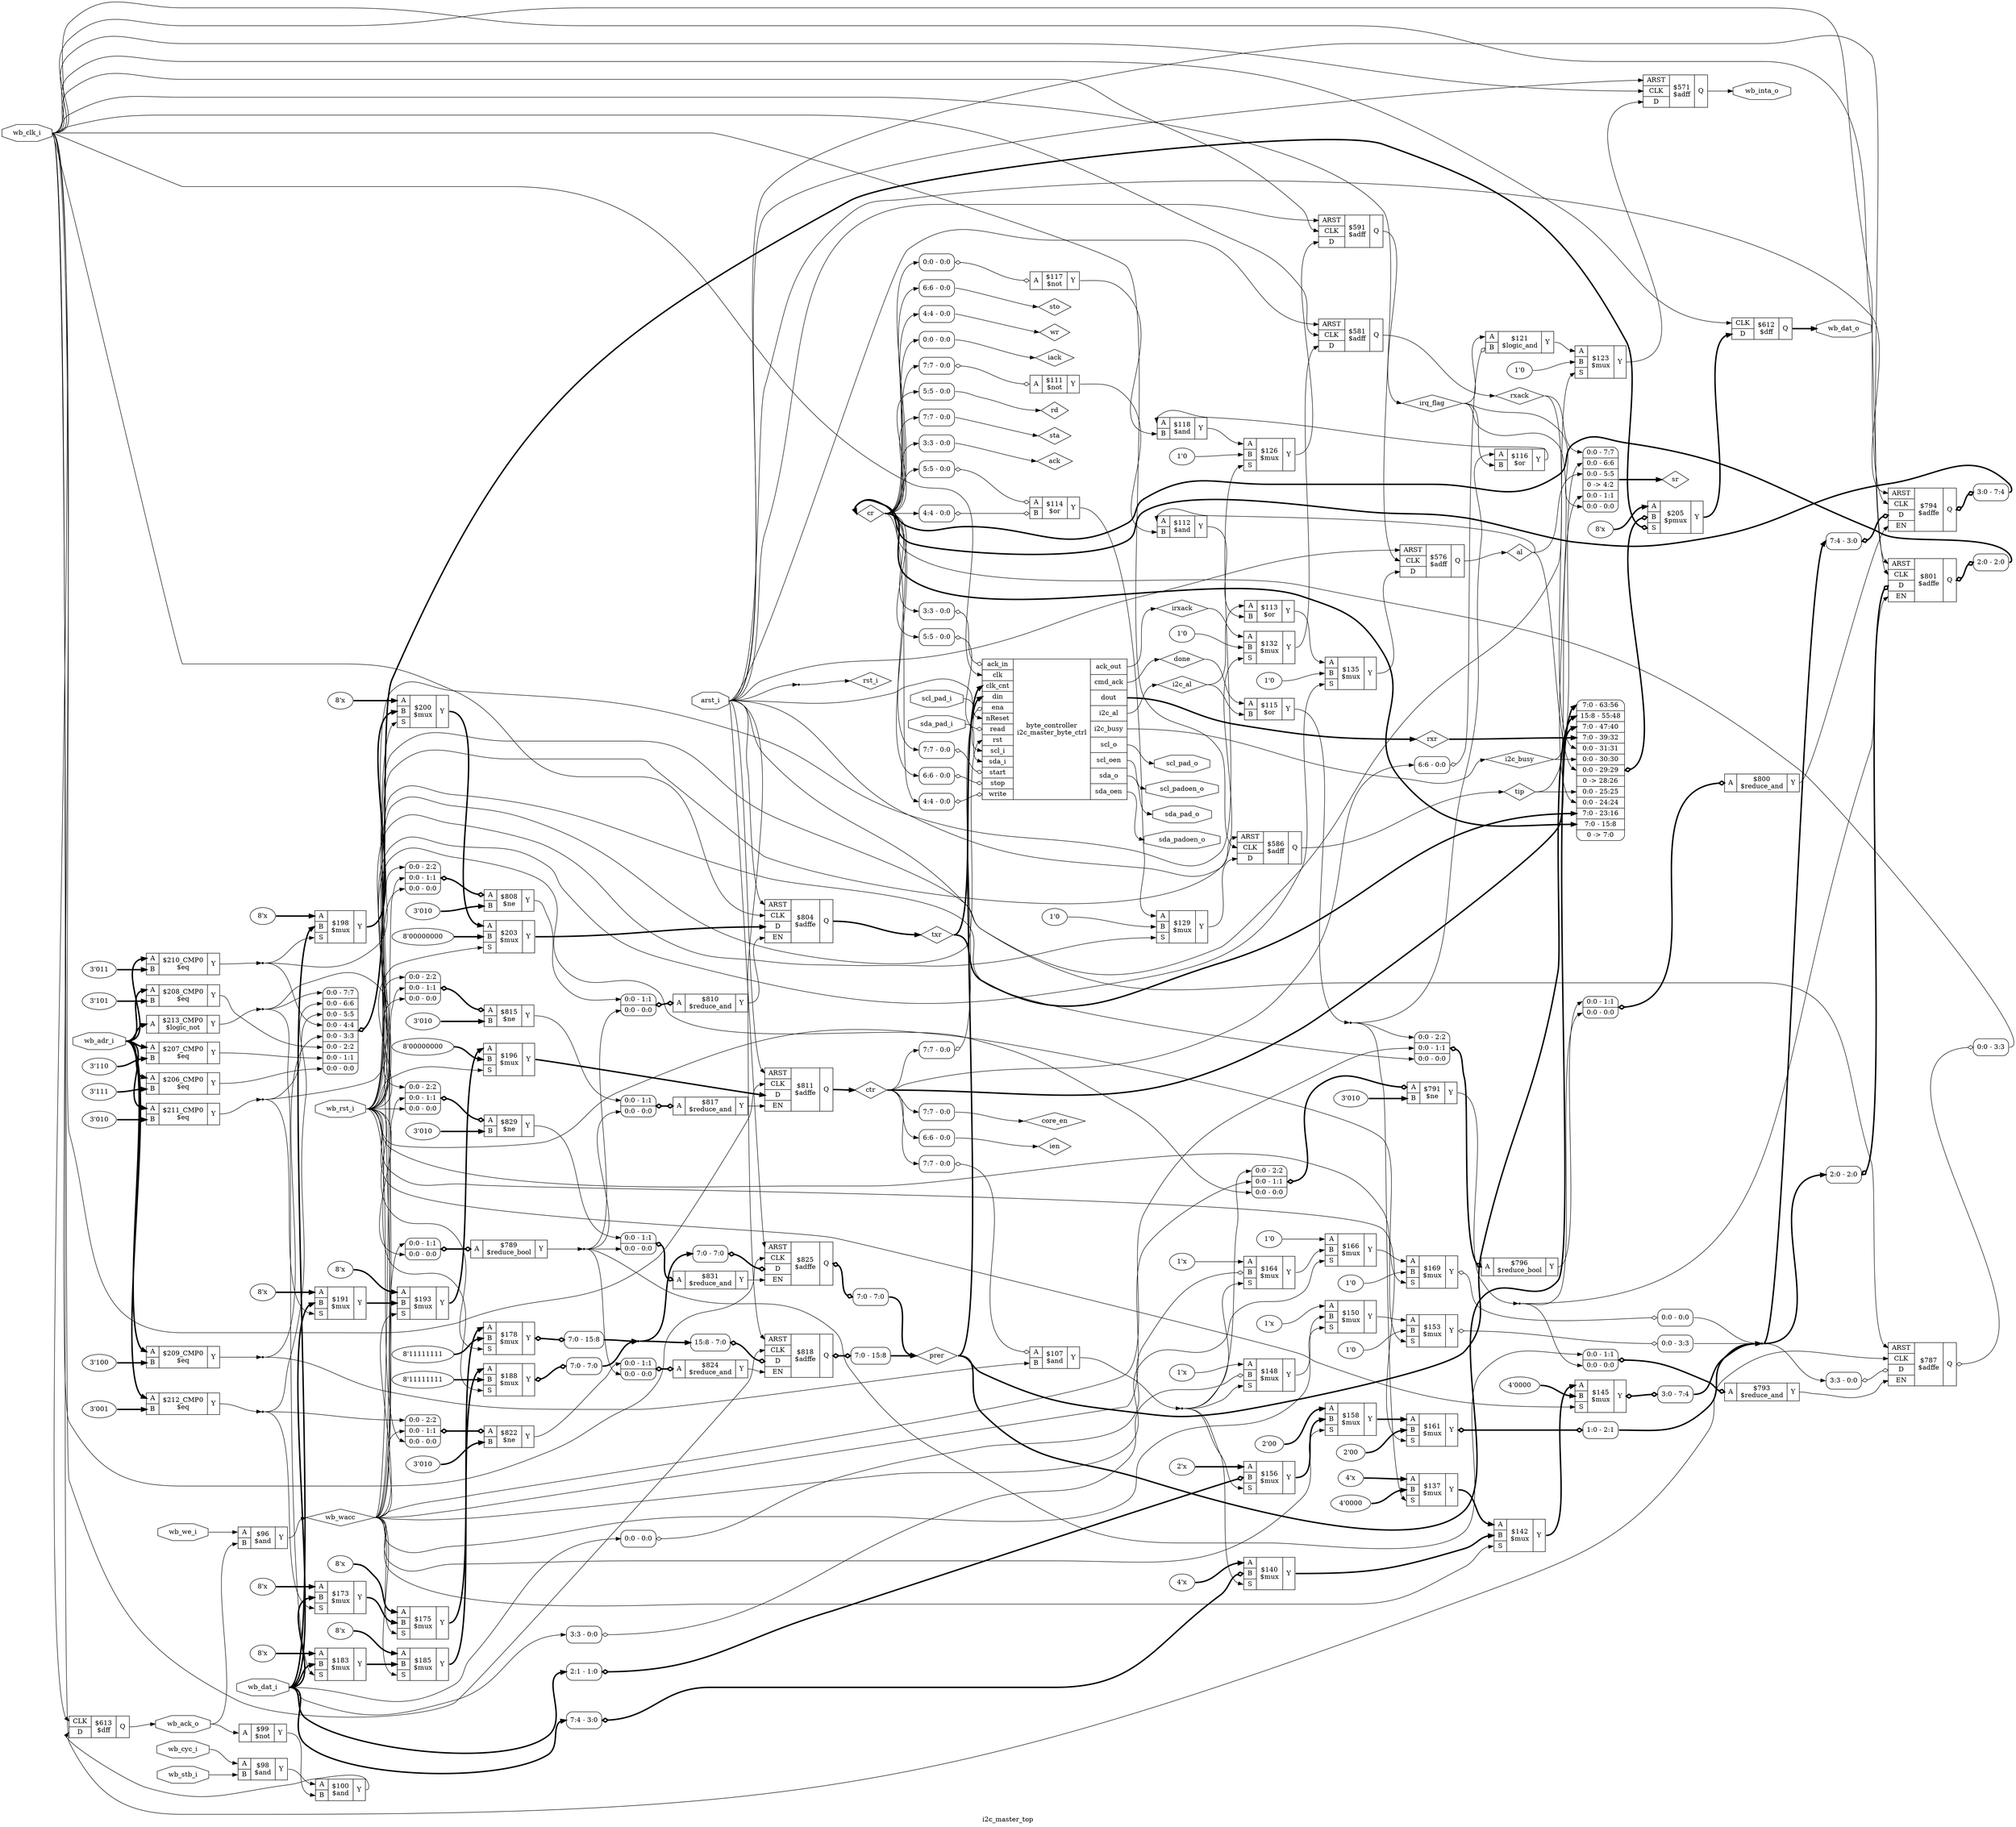 digraph "i2c_master_top" {
label="i2c_master_top";
rankdir="LR";
remincross=true;
n62 [ shape=diamond, label="ack", color="black", fontcolor="black"];
n63 [ shape=diamond, label="al", color="black", fontcolor="black"];
n64 [ shape=octagon, label="arst_i", color="black", fontcolor="black"];
n65 [ shape=diamond, label="core_en", color="black", fontcolor="black"];
n66 [ shape=diamond, label="cr", color="black", fontcolor="black"];
n67 [ shape=diamond, label="ctr", color="black", fontcolor="black"];
n68 [ shape=diamond, label="done", color="black", fontcolor="black"];
n69 [ shape=diamond, label="i2c_al", color="black", fontcolor="black"];
n70 [ shape=diamond, label="i2c_busy", color="black", fontcolor="black"];
n71 [ shape=diamond, label="iack", color="black", fontcolor="black"];
n72 [ shape=diamond, label="ien", color="black", fontcolor="black"];
n73 [ shape=diamond, label="irq_flag", color="black", fontcolor="black"];
n74 [ shape=diamond, label="irxack", color="black", fontcolor="black"];
n75 [ shape=diamond, label="prer", color="black", fontcolor="black"];
n76 [ shape=diamond, label="rd", color="black", fontcolor="black"];
n77 [ shape=diamond, label="rst_i", color="black", fontcolor="black"];
n78 [ shape=diamond, label="rxack", color="black", fontcolor="black"];
n79 [ shape=diamond, label="rxr", color="black", fontcolor="black"];
n80 [ shape=octagon, label="scl_pad_i", color="black", fontcolor="black"];
n81 [ shape=octagon, label="scl_pad_o", color="black", fontcolor="black"];
n82 [ shape=octagon, label="scl_padoen_o", color="black", fontcolor="black"];
n83 [ shape=octagon, label="sda_pad_i", color="black", fontcolor="black"];
n84 [ shape=octagon, label="sda_pad_o", color="black", fontcolor="black"];
n85 [ shape=octagon, label="sda_padoen_o", color="black", fontcolor="black"];
n86 [ shape=diamond, label="sr", color="black", fontcolor="black"];
n87 [ shape=diamond, label="sta", color="black", fontcolor="black"];
n88 [ shape=diamond, label="sto", color="black", fontcolor="black"];
n89 [ shape=diamond, label="tip", color="black", fontcolor="black"];
n90 [ shape=diamond, label="txr", color="black", fontcolor="black"];
n91 [ shape=octagon, label="wb_ack_o", color="black", fontcolor="black"];
n92 [ shape=octagon, label="wb_adr_i", color="black", fontcolor="black"];
n93 [ shape=octagon, label="wb_clk_i", color="black", fontcolor="black"];
n94 [ shape=octagon, label="wb_cyc_i", color="black", fontcolor="black"];
n95 [ shape=octagon, label="wb_dat_i", color="black", fontcolor="black"];
n96 [ shape=octagon, label="wb_dat_o", color="black", fontcolor="black"];
n97 [ shape=octagon, label="wb_inta_o", color="black", fontcolor="black"];
n98 [ shape=octagon, label="wb_rst_i", color="black", fontcolor="black"];
n99 [ shape=octagon, label="wb_stb_i", color="black", fontcolor="black"];
n100 [ shape=diamond, label="wb_wacc", color="black", fontcolor="black"];
n101 [ shape=octagon, label="wb_we_i", color="black", fontcolor="black"];
n102 [ shape=diamond, label="wr", color="black", fontcolor="black"];
c106 [ shape=record, label="{{<p103> A|<p104> B}|$96\n$and|{<p105> Y}}",  ];
c107 [ shape=record, label="{{<p103> A|<p104> B}|$100\n$and|{<p105> Y}}",  ];
c108 [ shape=record, label="{{<p103> A|<p104> B}|$98\n$and|{<p105> Y}}",  ];
c109 [ shape=record, label="{{<p103> A|<p104> B}|$107\n$and|{<p105> Y}}",  ];
x0 [ shape=record, style=rounded, label="<s0> 7:7 - 0:0 ", color="black", fontcolor="black" ];
x0:e -> c109:p103:w [arrowhead=odiamond, arrowtail=odiamond, dir=both, color="black", fontcolor="black", label=""];
c110 [ shape=record, label="{{<p103> A|<p104> B}|$112\n$and|{<p105> Y}}",  ];
c111 [ shape=record, label="{{<p103> A|<p104> B}|$118\n$and|{<p105> Y}}",  ];
c117 [ shape=record, label="{{<p112> ARST|<p113> CLK|<p114> D|<p115> EN}|$787\n$adffe|{<p116> Q}}",  ];
x1 [ shape=record, style=rounded, label="<s0> 3:3 - 0:0 ", color="black", fontcolor="black" ];
x1:e -> c117:p114:w [arrowhead=odiamond, arrowtail=odiamond, dir=both, color="black", fontcolor="black", label=""];
x2 [ shape=record, style=rounded, label="<s0> 0:0 - 3:3 ", color="black", fontcolor="black" ];
c117:p116:e -> x2:w [arrowhead=odiamond, arrowtail=odiamond, dir=both, color="black", fontcolor="black", label=""];
c118 [ shape=record, label="{{<p112> ARST|<p113> CLK|<p114> D|<p115> EN}|$794\n$adffe|{<p116> Q}}",  ];
x3 [ shape=record, style=rounded, label="<s0> 7:4 - 3:0 ", color="black", fontcolor="black" ];
x3:e -> c118:p114:w [arrowhead=odiamond, arrowtail=odiamond, dir=both, color="black", fontcolor="black", style="setlinewidth(3)", label=""];
x4 [ shape=record, style=rounded, label="<s0> 3:0 - 7:4 ", color="black", fontcolor="black" ];
c118:p116:e -> x4:w [arrowhead=odiamond, arrowtail=odiamond, dir=both, color="black", fontcolor="black", style="setlinewidth(3)", label=""];
c119 [ shape=record, label="{{<p112> ARST|<p113> CLK|<p114> D|<p115> EN}|$801\n$adffe|{<p116> Q}}",  ];
x5 [ shape=record, style=rounded, label="<s0> 2:0 - 2:0 ", color="black", fontcolor="black" ];
x5:e -> c119:p114:w [arrowhead=odiamond, arrowtail=odiamond, dir=both, color="black", fontcolor="black", style="setlinewidth(3)", label=""];
x6 [ shape=record, style=rounded, label="<s0> 2:0 - 2:0 ", color="black", fontcolor="black" ];
c119:p116:e -> x6:w [arrowhead=odiamond, arrowtail=odiamond, dir=both, color="black", fontcolor="black", style="setlinewidth(3)", label=""];
c120 [ shape=record, label="{{<p112> ARST|<p113> CLK|<p114> D|<p115> EN}|$804\n$adffe|{<p116> Q}}",  ];
c121 [ shape=record, label="{{<p112> ARST|<p113> CLK|<p114> D|<p115> EN}|$811\n$adffe|{<p116> Q}}",  ];
c122 [ shape=record, label="{{<p112> ARST|<p113> CLK|<p114> D|<p115> EN}|$818\n$adffe|{<p116> Q}}",  ];
x7 [ shape=record, style=rounded, label="<s0> 15:8 - 7:0 ", color="black", fontcolor="black" ];
x7:e -> c122:p114:w [arrowhead=odiamond, arrowtail=odiamond, dir=both, color="black", fontcolor="black", style="setlinewidth(3)", label=""];
x8 [ shape=record, style=rounded, label="<s0> 7:0 - 15:8 ", color="black", fontcolor="black" ];
c122:p116:e -> x8:w [arrowhead=odiamond, arrowtail=odiamond, dir=both, color="black", fontcolor="black", style="setlinewidth(3)", label=""];
c123 [ shape=record, label="{{<p112> ARST|<p113> CLK|<p114> D|<p115> EN}|$825\n$adffe|{<p116> Q}}",  ];
x9 [ shape=record, style=rounded, label="<s0> 7:0 - 7:0 ", color="black", fontcolor="black" ];
x9:e -> c123:p114:w [arrowhead=odiamond, arrowtail=odiamond, dir=both, color="black", fontcolor="black", style="setlinewidth(3)", label=""];
x10 [ shape=record, style=rounded, label="<s0> 7:0 - 7:0 ", color="black", fontcolor="black" ];
c123:p116:e -> x10:w [arrowhead=odiamond, arrowtail=odiamond, dir=both, color="black", fontcolor="black", style="setlinewidth(3)", label=""];
c124 [ shape=record, label="{{<p103> A}|$789\n$reduce_bool|{<p105> Y}}",  ];
x11 [ shape=record, style=rounded, label="<s1> 0:0 - 1:1 |<s0> 0:0 - 0:0 ", color="black", fontcolor="black" ];
x11:e -> c124:p103:w [arrowhead=odiamond, arrowtail=odiamond, dir=both, color="black", fontcolor="black", style="setlinewidth(3)", label=""];
v13 [ label="3'010" ];
c125 [ shape=record, label="{{<p103> A|<p104> B}|$791\n$ne|{<p105> Y}}",  ];
x12 [ shape=record, style=rounded, label="<s2> 0:0 - 2:2 |<s1> 0:0 - 1:1 |<s0> 0:0 - 0:0 ", color="black", fontcolor="black" ];
x12:e -> c125:p103:w [arrowhead=odiamond, arrowtail=odiamond, dir=both, color="black", fontcolor="black", style="setlinewidth(3)", label=""];
c126 [ shape=record, label="{{<p103> A}|$796\n$reduce_bool|{<p105> Y}}",  ];
x14 [ shape=record, style=rounded, label="<s2> 0:0 - 2:2 |<s1> 0:0 - 1:1 |<s0> 0:0 - 0:0 ", color="black", fontcolor="black" ];
x14:e -> c126:p103:w [arrowhead=odiamond, arrowtail=odiamond, dir=both, color="black", fontcolor="black", style="setlinewidth(3)", label=""];
v16 [ label="3'010" ];
c127 [ shape=record, label="{{<p103> A|<p104> B}|$808\n$ne|{<p105> Y}}",  ];
x15 [ shape=record, style=rounded, label="<s2> 0:0 - 2:2 |<s1> 0:0 - 1:1 |<s0> 0:0 - 0:0 ", color="black", fontcolor="black" ];
x15:e -> c127:p103:w [arrowhead=odiamond, arrowtail=odiamond, dir=both, color="black", fontcolor="black", style="setlinewidth(3)", label=""];
v18 [ label="3'010" ];
c128 [ shape=record, label="{{<p103> A|<p104> B}|$815\n$ne|{<p105> Y}}",  ];
x17 [ shape=record, style=rounded, label="<s2> 0:0 - 2:2 |<s1> 0:0 - 1:1 |<s0> 0:0 - 0:0 ", color="black", fontcolor="black" ];
x17:e -> c128:p103:w [arrowhead=odiamond, arrowtail=odiamond, dir=both, color="black", fontcolor="black", style="setlinewidth(3)", label=""];
v20 [ label="3'010" ];
c129 [ shape=record, label="{{<p103> A|<p104> B}|$822\n$ne|{<p105> Y}}",  ];
x19 [ shape=record, style=rounded, label="<s2> 0:0 - 2:2 |<s1> 0:0 - 1:1 |<s0> 0:0 - 0:0 ", color="black", fontcolor="black" ];
x19:e -> c129:p103:w [arrowhead=odiamond, arrowtail=odiamond, dir=both, color="black", fontcolor="black", style="setlinewidth(3)", label=""];
v22 [ label="3'010" ];
c130 [ shape=record, label="{{<p103> A|<p104> B}|$829\n$ne|{<p105> Y}}",  ];
x21 [ shape=record, style=rounded, label="<s2> 0:0 - 2:2 |<s1> 0:0 - 1:1 |<s0> 0:0 - 0:0 ", color="black", fontcolor="black" ];
x21:e -> c130:p103:w [arrowhead=odiamond, arrowtail=odiamond, dir=both, color="black", fontcolor="black", style="setlinewidth(3)", label=""];
c131 [ shape=record, label="{{<p103> A}|$793\n$reduce_and|{<p105> Y}}",  ];
x23 [ shape=record, style=rounded, label="<s1> 0:0 - 1:1 |<s0> 0:0 - 0:0 ", color="black", fontcolor="black" ];
x23:e -> c131:p103:w [arrowhead=odiamond, arrowtail=odiamond, dir=both, color="black", fontcolor="black", style="setlinewidth(3)", label=""];
c132 [ shape=record, label="{{<p103> A}|$800\n$reduce_and|{<p105> Y}}",  ];
x24 [ shape=record, style=rounded, label="<s1> 0:0 - 1:1 |<s0> 0:0 - 0:0 ", color="black", fontcolor="black" ];
x24:e -> c132:p103:w [arrowhead=odiamond, arrowtail=odiamond, dir=both, color="black", fontcolor="black", style="setlinewidth(3)", label=""];
c133 [ shape=record, label="{{<p103> A}|$810\n$reduce_and|{<p105> Y}}",  ];
x25 [ shape=record, style=rounded, label="<s1> 0:0 - 1:1 |<s0> 0:0 - 0:0 ", color="black", fontcolor="black" ];
x25:e -> c133:p103:w [arrowhead=odiamond, arrowtail=odiamond, dir=both, color="black", fontcolor="black", style="setlinewidth(3)", label=""];
c134 [ shape=record, label="{{<p103> A}|$817\n$reduce_and|{<p105> Y}}",  ];
x26 [ shape=record, style=rounded, label="<s1> 0:0 - 1:1 |<s0> 0:0 - 0:0 ", color="black", fontcolor="black" ];
x26:e -> c134:p103:w [arrowhead=odiamond, arrowtail=odiamond, dir=both, color="black", fontcolor="black", style="setlinewidth(3)", label=""];
c135 [ shape=record, label="{{<p103> A}|$824\n$reduce_and|{<p105> Y}}",  ];
x27 [ shape=record, style=rounded, label="<s1> 0:0 - 1:1 |<s0> 0:0 - 0:0 ", color="black", fontcolor="black" ];
x27:e -> c135:p103:w [arrowhead=odiamond, arrowtail=odiamond, dir=both, color="black", fontcolor="black", style="setlinewidth(3)", label=""];
c136 [ shape=record, label="{{<p103> A}|$831\n$reduce_and|{<p105> Y}}",  ];
x28 [ shape=record, style=rounded, label="<s1> 0:0 - 1:1 |<s0> 0:0 - 0:0 ", color="black", fontcolor="black" ];
x28:e -> c136:p103:w [arrowhead=odiamond, arrowtail=odiamond, dir=both, color="black", fontcolor="black", style="setlinewidth(3)", label=""];
c137 [ shape=record, label="{{<p103> A|<p104> B}|$121\n$logic_and|{<p105> Y}}",  ];
x29 [ shape=record, style=rounded, label="<s0> 6:6 - 0:0 ", color="black", fontcolor="black" ];
x29:e -> c137:p104:w [arrowhead=odiamond, arrowtail=odiamond, dir=both, color="black", fontcolor="black", label=""];
c138 [ shape=record, label="{{<p103> A}|$99\n$not|{<p105> Y}}",  ];
c139 [ shape=record, label="{{<p103> A}|$111\n$not|{<p105> Y}}",  ];
x30 [ shape=record, style=rounded, label="<s0> 7:7 - 0:0 ", color="black", fontcolor="black" ];
x30:e -> c139:p103:w [arrowhead=odiamond, arrowtail=odiamond, dir=both, color="black", fontcolor="black", label=""];
c140 [ shape=record, label="{{<p103> A}|$117\n$not|{<p105> Y}}",  ];
x31 [ shape=record, style=rounded, label="<s0> 0:0 - 0:0 ", color="black", fontcolor="black" ];
x31:e -> c140:p103:w [arrowhead=odiamond, arrowtail=odiamond, dir=both, color="black", fontcolor="black", label=""];
c141 [ shape=record, label="{{<p103> A|<p104> B}|$113\n$or|{<p105> Y}}",  ];
c142 [ shape=record, label="{{<p103> A|<p104> B}|$114\n$or|{<p105> Y}}",  ];
x32 [ shape=record, style=rounded, label="<s0> 5:5 - 0:0 ", color="black", fontcolor="black" ];
x32:e -> c142:p103:w [arrowhead=odiamond, arrowtail=odiamond, dir=both, color="black", fontcolor="black", label=""];
x33 [ shape=record, style=rounded, label="<s0> 4:4 - 0:0 ", color="black", fontcolor="black" ];
x33:e -> c142:p104:w [arrowhead=odiamond, arrowtail=odiamond, dir=both, color="black", fontcolor="black", label=""];
c143 [ shape=record, label="{{<p103> A|<p104> B}|$115\n$or|{<p105> Y}}",  ];
c144 [ shape=record, label="{{<p103> A|<p104> B}|$116\n$or|{<p105> Y}}",  ];
c145 [ shape=record, label="{{<p112> ARST|<p113> CLK|<p114> D}|$571\n$adff|{<p116> Q}}",  ];
c146 [ shape=record, label="{{<p112> ARST|<p113> CLK|<p114> D}|$576\n$adff|{<p116> Q}}",  ];
c147 [ shape=record, label="{{<p112> ARST|<p113> CLK|<p114> D}|$581\n$adff|{<p116> Q}}",  ];
c148 [ shape=record, label="{{<p112> ARST|<p113> CLK|<p114> D}|$586\n$adff|{<p116> Q}}",  ];
c149 [ shape=record, label="{{<p112> ARST|<p113> CLK|<p114> D}|$591\n$adff|{<p116> Q}}",  ];
c150 [ shape=record, label="{{<p113> CLK|<p114> D}|$612\n$dff|{<p116> Q}}",  ];
c151 [ shape=record, label="{{<p113> CLK|<p114> D}|$613\n$dff|{<p116> Q}}",  ];
v34 [ label="1'0" ];
c153 [ shape=record, label="{{<p103> A|<p104> B|<p152> S}|$123\n$mux|{<p105> Y}}",  ];
v35 [ label="1'0" ];
c154 [ shape=record, label="{{<p103> A|<p104> B|<p152> S}|$126\n$mux|{<p105> Y}}",  ];
v36 [ label="1'0" ];
c155 [ shape=record, label="{{<p103> A|<p104> B|<p152> S}|$129\n$mux|{<p105> Y}}",  ];
v37 [ label="1'0" ];
c156 [ shape=record, label="{{<p103> A|<p104> B|<p152> S}|$132\n$mux|{<p105> Y}}",  ];
v38 [ label="1'0" ];
c157 [ shape=record, label="{{<p103> A|<p104> B|<p152> S}|$135\n$mux|{<p105> Y}}",  ];
v39 [ label="4'x" ];
v40 [ label="4'0000" ];
c158 [ shape=record, label="{{<p103> A|<p104> B|<p152> S}|$137\n$mux|{<p105> Y}}",  ];
v41 [ label="4'x" ];
c159 [ shape=record, label="{{<p103> A|<p104> B|<p152> S}|$140\n$mux|{<p105> Y}}",  ];
x42 [ shape=record, style=rounded, label="<s0> 7:4 - 3:0 ", color="black", fontcolor="black" ];
x42:e -> c159:p104:w [arrowhead=odiamond, arrowtail=odiamond, dir=both, color="black", fontcolor="black", style="setlinewidth(3)", label=""];
c160 [ shape=record, label="{{<p103> A|<p104> B|<p152> S}|$142\n$mux|{<p105> Y}}",  ];
v43 [ label="4'0000" ];
c161 [ shape=record, label="{{<p103> A|<p104> B|<p152> S}|$145\n$mux|{<p105> Y}}",  ];
x44 [ shape=record, style=rounded, label="<s0> 3:0 - 7:4 ", color="black", fontcolor="black" ];
c161:p105:e -> x44:w [arrowhead=odiamond, arrowtail=odiamond, dir=both, color="black", fontcolor="black", style="setlinewidth(3)", label=""];
v45 [ label="1'x" ];
c162 [ shape=record, label="{{<p103> A|<p104> B|<p152> S}|$148\n$mux|{<p105> Y}}",  ];
x46 [ shape=record, style=rounded, label="<s0> 3:3 - 0:0 ", color="black", fontcolor="black" ];
x46:e -> c162:p104:w [arrowhead=odiamond, arrowtail=odiamond, dir=both, color="black", fontcolor="black", label=""];
v47 [ label="1'x" ];
c163 [ shape=record, label="{{<p103> A|<p104> B|<p152> S}|$150\n$mux|{<p105> Y}}",  ];
v48 [ label="1'0" ];
c164 [ shape=record, label="{{<p103> A|<p104> B|<p152> S}|$153\n$mux|{<p105> Y}}",  ];
x49 [ shape=record, style=rounded, label="<s0> 0:0 - 3:3 ", color="black", fontcolor="black" ];
c164:p105:e -> x49:w [arrowhead=odiamond, arrowtail=odiamond, dir=both, color="black", fontcolor="black", label=""];
v50 [ label="2'x" ];
c165 [ shape=record, label="{{<p103> A|<p104> B|<p152> S}|$156\n$mux|{<p105> Y}}",  ];
x51 [ shape=record, style=rounded, label="<s0> 2:1 - 1:0 ", color="black", fontcolor="black" ];
x51:e -> c165:p104:w [arrowhead=odiamond, arrowtail=odiamond, dir=both, color="black", fontcolor="black", style="setlinewidth(3)", label=""];
v52 [ label="2'00" ];
c166 [ shape=record, label="{{<p103> A|<p104> B|<p152> S}|$158\n$mux|{<p105> Y}}",  ];
v53 [ label="2'00" ];
c167 [ shape=record, label="{{<p103> A|<p104> B|<p152> S}|$161\n$mux|{<p105> Y}}",  ];
x54 [ shape=record, style=rounded, label="<s0> 1:0 - 2:1 ", color="black", fontcolor="black" ];
c167:p105:e -> x54:w [arrowhead=odiamond, arrowtail=odiamond, dir=both, color="black", fontcolor="black", style="setlinewidth(3)", label=""];
v55 [ label="1'x" ];
c168 [ shape=record, label="{{<p103> A|<p104> B|<p152> S}|$164\n$mux|{<p105> Y}}",  ];
x56 [ shape=record, style=rounded, label="<s0> 0:0 - 0:0 ", color="black", fontcolor="black" ];
x56:e -> c168:p104:w [arrowhead=odiamond, arrowtail=odiamond, dir=both, color="black", fontcolor="black", label=""];
v57 [ label="1'0" ];
c169 [ shape=record, label="{{<p103> A|<p104> B|<p152> S}|$166\n$mux|{<p105> Y}}",  ];
v58 [ label="1'0" ];
c170 [ shape=record, label="{{<p103> A|<p104> B|<p152> S}|$169\n$mux|{<p105> Y}}",  ];
x59 [ shape=record, style=rounded, label="<s0> 0:0 - 0:0 ", color="black", fontcolor="black" ];
c170:p105:e -> x59:w [arrowhead=odiamond, arrowtail=odiamond, dir=both, color="black", fontcolor="black", label=""];
v60 [ label="8'x" ];
c171 [ shape=record, label="{{<p103> A|<p104> B|<p152> S}|$173\n$mux|{<p105> Y}}",  ];
v61 [ label="8'x" ];
c172 [ shape=record, label="{{<p103> A|<p104> B|<p152> S}|$175\n$mux|{<p105> Y}}",  ];
v62 [ label="8'11111111" ];
c173 [ shape=record, label="{{<p103> A|<p104> B|<p152> S}|$178\n$mux|{<p105> Y}}",  ];
x63 [ shape=record, style=rounded, label="<s0> 7:0 - 15:8 ", color="black", fontcolor="black" ];
c173:p105:e -> x63:w [arrowhead=odiamond, arrowtail=odiamond, dir=both, color="black", fontcolor="black", style="setlinewidth(3)", label=""];
v64 [ label="8'x" ];
c174 [ shape=record, label="{{<p103> A|<p104> B|<p152> S}|$183\n$mux|{<p105> Y}}",  ];
v65 [ label="8'x" ];
c175 [ shape=record, label="{{<p103> A|<p104> B|<p152> S}|$185\n$mux|{<p105> Y}}",  ];
v66 [ label="8'11111111" ];
c176 [ shape=record, label="{{<p103> A|<p104> B|<p152> S}|$188\n$mux|{<p105> Y}}",  ];
x67 [ shape=record, style=rounded, label="<s0> 7:0 - 7:0 ", color="black", fontcolor="black" ];
c176:p105:e -> x67:w [arrowhead=odiamond, arrowtail=odiamond, dir=both, color="black", fontcolor="black", style="setlinewidth(3)", label=""];
v68 [ label="8'x" ];
c177 [ shape=record, label="{{<p103> A|<p104> B|<p152> S}|$191\n$mux|{<p105> Y}}",  ];
v69 [ label="8'x" ];
c178 [ shape=record, label="{{<p103> A|<p104> B|<p152> S}|$193\n$mux|{<p105> Y}}",  ];
v70 [ label="8'00000000" ];
c179 [ shape=record, label="{{<p103> A|<p104> B|<p152> S}|$196\n$mux|{<p105> Y}}",  ];
v71 [ label="8'x" ];
c180 [ shape=record, label="{{<p103> A|<p104> B|<p152> S}|$198\n$mux|{<p105> Y}}",  ];
v72 [ label="8'x" ];
c181 [ shape=record, label="{{<p103> A|<p104> B|<p152> S}|$200\n$mux|{<p105> Y}}",  ];
v73 [ label="8'00000000" ];
c182 [ shape=record, label="{{<p103> A|<p104> B|<p152> S}|$203\n$mux|{<p105> Y}}",  ];
v74 [ label="8'x" ];
c183 [ shape=record, label="{{<p103> A|<p104> B|<p152> S}|$205\n$pmux|{<p105> Y}}",  ];
x75 [ shape=record, style=rounded, label="<s12> 7:0 - 63:56 |<s11> 15:8 - 55:48 |<s10> 7:0 - 47:40 |<s9> 7:0 - 39:32 |<s8> 0:0 - 31:31 |<s7> 0:0 - 30:30 |<s6> 0:0 - 29:29 |0 -&gt; 28:26 |<s4> 0:0 - 25:25 |<s3> 0:0 - 24:24 |<s2> 7:0 - 23:16 |<s1> 7:0 - 15:8 |0 -&gt; 7:0 ", color="black", fontcolor="black" ];
x75:e -> c183:p104:w [arrowhead=odiamond, arrowtail=odiamond, dir=both, color="black", fontcolor="black", style="setlinewidth(3)", label=""];
x76 [ shape=record, style=rounded, label="<s7> 0:0 - 7:7 |<s6> 0:0 - 6:6 |<s5> 0:0 - 5:5 |<s4> 0:0 - 4:4 |<s3> 0:0 - 3:3 |<s2> 0:0 - 2:2 |<s1> 0:0 - 1:1 |<s0> 0:0 - 0:0 ", color="black", fontcolor="black" ];
x76:e -> c183:p152:w [arrowhead=odiamond, arrowtail=odiamond, dir=both, color="black", fontcolor="black", style="setlinewidth(3)", label=""];
v77 [ label="3'111" ];
c184 [ shape=record, label="{{<p103> A|<p104> B}|$206_CMP0\n$eq|{<p105> Y}}",  ];
v78 [ label="3'110" ];
c185 [ shape=record, label="{{<p103> A|<p104> B}|$207_CMP0\n$eq|{<p105> Y}}",  ];
v79 [ label="3'101" ];
c186 [ shape=record, label="{{<p103> A|<p104> B}|$208_CMP0\n$eq|{<p105> Y}}",  ];
v80 [ label="3'100" ];
c187 [ shape=record, label="{{<p103> A|<p104> B}|$209_CMP0\n$eq|{<p105> Y}}",  ];
v81 [ label="3'011" ];
c188 [ shape=record, label="{{<p103> A|<p104> B}|$210_CMP0\n$eq|{<p105> Y}}",  ];
v82 [ label="3'010" ];
c189 [ shape=record, label="{{<p103> A|<p104> B}|$211_CMP0\n$eq|{<p105> Y}}",  ];
v83 [ label="3'001" ];
c190 [ shape=record, label="{{<p103> A|<p104> B}|$212_CMP0\n$eq|{<p105> Y}}",  ];
c191 [ shape=record, label="{{<p103> A}|$213_CMP0\n$logic_not|{<p105> Y}}",  ];
c212 [ shape=record, label="{{<p192> ack_in|<p193> clk|<p194> clk_cnt|<p195> din|<p196> ena|<p197> nReset|<p198> read|<p199> rst|<p200> scl_i|<p201> sda_i|<p202> start|<p203> stop|<p204> write}|byte_controller\ni2c_master_byte_ctrl|{<p205> ack_out|<p206> cmd_ack|<p207> dout|<p69> i2c_al|<p70> i2c_busy|<p208> scl_o|<p209> scl_oen|<p210> sda_o|<p211> sda_oen}}",  ];
x84 [ shape=record, style=rounded, label="<s0> 3:3 - 0:0 ", color="black", fontcolor="black" ];
x84:e -> c212:p192:w [arrowhead=odiamond, arrowtail=odiamond, dir=both, color="black", fontcolor="black", label=""];
x85 [ shape=record, style=rounded, label="<s0> 7:7 - 0:0 ", color="black", fontcolor="black" ];
x85:e -> c212:p196:w [arrowhead=odiamond, arrowtail=odiamond, dir=both, color="black", fontcolor="black", label=""];
x86 [ shape=record, style=rounded, label="<s0> 5:5 - 0:0 ", color="black", fontcolor="black" ];
x86:e -> c212:p198:w [arrowhead=odiamond, arrowtail=odiamond, dir=both, color="black", fontcolor="black", label=""];
x87 [ shape=record, style=rounded, label="<s0> 7:7 - 0:0 ", color="black", fontcolor="black" ];
x87:e -> c212:p202:w [arrowhead=odiamond, arrowtail=odiamond, dir=both, color="black", fontcolor="black", label=""];
x88 [ shape=record, style=rounded, label="<s0> 6:6 - 0:0 ", color="black", fontcolor="black" ];
x88:e -> c212:p203:w [arrowhead=odiamond, arrowtail=odiamond, dir=both, color="black", fontcolor="black", label=""];
x89 [ shape=record, style=rounded, label="<s0> 4:4 - 0:0 ", color="black", fontcolor="black" ];
x89:e -> c212:p204:w [arrowhead=odiamond, arrowtail=odiamond, dir=both, color="black", fontcolor="black", label=""];
x90 [ shape=record, style=rounded, label="<s0> 3:3 - 0:0 ", color="black", fontcolor="black" ];
x91 [ shape=record, style=rounded, label="<s0> 7:7 - 0:0 ", color="black", fontcolor="black" ];
x92 [ shape=record, style=rounded, label="<s0> 0:0 - 0:0 ", color="black", fontcolor="black" ];
x93 [ shape=record, style=rounded, label="<s0> 6:6 - 0:0 ", color="black", fontcolor="black" ];
x94 [ shape=record, style=rounded, label="<s0> 5:5 - 0:0 ", color="black", fontcolor="black" ];
x95 [shape=point, ];
x96 [ shape=record, style=rounded, label="<s5> 0:0 - 7:7 |<s4> 0:0 - 6:6 |<s3> 0:0 - 5:5 |0 -&gt; 4:2 |<s1> 0:0 - 1:1 |<s0> 0:0 - 0:0 ", color="black", fontcolor="black" ];
x97 [ shape=record, style=rounded, label="<s0> 7:7 - 0:0 ", color="black", fontcolor="black" ];
x98 [ shape=record, style=rounded, label="<s0> 6:6 - 0:0 ", color="black", fontcolor="black" ];
x99 [ shape=record, style=rounded, label="<s0> 4:4 - 0:0 ", color="black", fontcolor="black" ];
c157:p105:e -> c146:p114:w [color="black", fontcolor="black", label=""];
c183:p105:e -> c150:p114:w [color="black", fontcolor="black", style="setlinewidth(3)", label=""];
c106:p105:e -> n100:w [color="black", fontcolor="black", label=""];
n100:e -> c160:p152:w [color="black", fontcolor="black", label=""];
n100:e -> c163:p152:w [color="black", fontcolor="black", label=""];
n100:e -> c166:p152:w [color="black", fontcolor="black", label=""];
n100:e -> c169:p152:w [color="black", fontcolor="black", label=""];
n100:e -> c172:p152:w [color="black", fontcolor="black", label=""];
n100:e -> c175:p152:w [color="black", fontcolor="black", label=""];
n100:e -> c178:p152:w [color="black", fontcolor="black", label=""];
n100:e -> c181:p152:w [color="black", fontcolor="black", label=""];
n100:e -> x11:s1:w [color="black", fontcolor="black", label=""];
n100:e -> x12:s1:w [color="black", fontcolor="black", label=""];
n100:e -> x14:s1:w [color="black", fontcolor="black", label=""];
n100:e -> x15:s1:w [color="black", fontcolor="black", label=""];
n100:e -> x17:s1:w [color="black", fontcolor="black", label=""];
n100:e -> x19:s1:w [color="black", fontcolor="black", label=""];
n100:e -> x21:s1:w [color="black", fontcolor="black", label=""];
n101:e -> c106:p103:w [color="black", fontcolor="black", label=""];
x99:e -> n102:w [color="black", fontcolor="black", label=""];
c153:p105:e -> c145:p114:w [color="black", fontcolor="black", label=""];
c108:p105:e -> c107:p103:w [color="black", fontcolor="black", label=""];
n13 [ shape=point ];
c109:p105:e -> n13:w [color="black", fontcolor="black", label=""];
n13:e -> c159:p152:w [color="black", fontcolor="black", label=""];
n13:e -> c162:p152:w [color="black", fontcolor="black", label=""];
n13:e -> c165:p152:w [color="black", fontcolor="black", label=""];
n13:e -> c168:p152:w [color="black", fontcolor="black", label=""];
n13:e -> x12:s2:w [color="black", fontcolor="black", label=""];
c110:p105:e -> c141:p104:w [color="black", fontcolor="black", label=""];
c111:p105:e -> c154:p103:w [color="black", fontcolor="black", label=""];
n16 [ shape=point ];
c124:p105:e -> n16:w [color="black", fontcolor="black", label=""];
n16:e -> x23:s1:w [color="black", fontcolor="black", label=""];
n16:e -> x25:s0:w [color="black", fontcolor="black", label=""];
n16:e -> x26:s0:w [color="black", fontcolor="black", label=""];
n16:e -> x27:s0:w [color="black", fontcolor="black", label=""];
n16:e -> x28:s0:w [color="black", fontcolor="black", label=""];
n17 [ shape=point ];
c125:p105:e -> n17:w [color="black", fontcolor="black", label=""];
n17:e -> c119:p115:w [color="black", fontcolor="black", label=""];
n17:e -> x23:s0:w [color="black", fontcolor="black", label=""];
n17:e -> x24:s0:w [color="black", fontcolor="black", label=""];
c126:p105:e -> x24:s1:w [color="black", fontcolor="black", label=""];
c127:p105:e -> x25:s1:w [color="black", fontcolor="black", label=""];
n2 [ shape=point ];
x44:s0:e -> n2:w [color="black", fontcolor="black", style="setlinewidth(3)", label=""];
x49:s0:e -> n2:w [color="black", fontcolor="black", label=""];
x54:s0:e -> n2:w [color="black", fontcolor="black", style="setlinewidth(3)", label=""];
x59:s0:e -> n2:w [color="black", fontcolor="black", label=""];
n2:e -> x1:s0:w [color="black", fontcolor="black", label=""];
n2:e -> x3:s0:w [color="black", fontcolor="black", style="setlinewidth(3)", label=""];
n2:e -> x5:s0:w [color="black", fontcolor="black", style="setlinewidth(3)", label=""];
c128:p105:e -> x26:s1:w [color="black", fontcolor="black", label=""];
c129:p105:e -> x27:s1:w [color="black", fontcolor="black", label=""];
c130:p105:e -> x28:s1:w [color="black", fontcolor="black", label=""];
c131:p105:e -> c117:p115:w [color="black", fontcolor="black", label=""];
c132:p105:e -> c118:p115:w [color="black", fontcolor="black", label=""];
c133:p105:e -> c120:p115:w [color="black", fontcolor="black", label=""];
c134:p105:e -> c121:p115:w [color="black", fontcolor="black", label=""];
c135:p105:e -> c122:p115:w [color="black", fontcolor="black", label=""];
c136:p105:e -> c123:p115:w [color="black", fontcolor="black", label=""];
n29 [ shape=point ];
c187:p105:e -> n29:w [color="black", fontcolor="black", label=""];
n29:e -> c109:p104:w [color="black", fontcolor="black", label=""];
n29:e -> x76:s3:w [color="black", fontcolor="black", label=""];
c179:p105:e -> c121:p114:w [color="black", fontcolor="black", style="setlinewidth(3)", label=""];
c137:p105:e -> c153:p103:w [color="black", fontcolor="black", label=""];
c138:p105:e -> c107:p104:w [color="black", fontcolor="black", label=""];
c139:p105:e -> c110:p104:w [color="black", fontcolor="black", label=""];
c140:p105:e -> c111:p104:w [color="black", fontcolor="black", label=""];
n34 [ shape=point ];
c143:p105:e -> n34:w [color="black", fontcolor="black", label=""];
n34:e -> c144:p103:w [color="black", fontcolor="black", label=""];
n34:e -> c158:p152:w [color="black", fontcolor="black", label=""];
n34:e -> x14:s2:w [color="black", fontcolor="black", label=""];
c141:p105:e -> c157:p103:w [color="black", fontcolor="black", label=""];
c142:p105:e -> c155:p103:w [color="black", fontcolor="black", label=""];
c144:p105:e -> c111:p103:w [color="black", fontcolor="black", label=""];
c158:p105:e -> c160:p103:w [color="black", fontcolor="black", style="setlinewidth(3)", label=""];
c159:p105:e -> c160:p104:w [color="black", fontcolor="black", style="setlinewidth(3)", label=""];
c154:p105:e -> c149:p114:w [color="black", fontcolor="black", label=""];
c160:p105:e -> c161:p103:w [color="black", fontcolor="black", style="setlinewidth(3)", label=""];
c162:p105:e -> c163:p104:w [color="black", fontcolor="black", label=""];
c163:p105:e -> c164:p103:w [color="black", fontcolor="black", label=""];
c165:p105:e -> c166:p104:w [color="black", fontcolor="black", style="setlinewidth(3)", label=""];
c166:p105:e -> c167:p103:w [color="black", fontcolor="black", style="setlinewidth(3)", label=""];
c168:p105:e -> c169:p104:w [color="black", fontcolor="black", label=""];
c169:p105:e -> c170:p103:w [color="black", fontcolor="black", label=""];
c171:p105:e -> c172:p104:w [color="black", fontcolor="black", style="setlinewidth(3)", label=""];
n48 [ shape=point ];
c190:p105:e -> n48:w [color="black", fontcolor="black", label=""];
n48:e -> c171:p152:w [color="black", fontcolor="black", label=""];
n48:e -> x19:s2:w [color="black", fontcolor="black", label=""];
n48:e -> x76:s6:w [color="black", fontcolor="black", label=""];
c172:p105:e -> c173:p103:w [color="black", fontcolor="black", style="setlinewidth(3)", label=""];
n5 [ shape=point ];
x63:s0:e -> n5:w [color="black", fontcolor="black", style="setlinewidth(3)", label=""];
x67:s0:e -> n5:w [color="black", fontcolor="black", style="setlinewidth(3)", label=""];
n5:e -> x7:s0:w [color="black", fontcolor="black", style="setlinewidth(3)", label=""];
n5:e -> x9:s0:w [color="black", fontcolor="black", style="setlinewidth(3)", label=""];
c174:p105:e -> c175:p104:w [color="black", fontcolor="black", style="setlinewidth(3)", label=""];
n51 [ shape=point ];
c191:p105:e -> n51:w [color="black", fontcolor="black", label=""];
n51:e -> c174:p152:w [color="black", fontcolor="black", label=""];
n51:e -> x21:s2:w [color="black", fontcolor="black", label=""];
n51:e -> x76:s7:w [color="black", fontcolor="black", label=""];
c175:p105:e -> c176:p103:w [color="black", fontcolor="black", style="setlinewidth(3)", label=""];
c177:p105:e -> c178:p104:w [color="black", fontcolor="black", style="setlinewidth(3)", label=""];
n54 [ shape=point ];
c189:p105:e -> n54:w [color="black", fontcolor="black", label=""];
n54:e -> c177:p152:w [color="black", fontcolor="black", label=""];
n54:e -> x17:s2:w [color="black", fontcolor="black", label=""];
n54:e -> x76:s5:w [color="black", fontcolor="black", label=""];
c178:p105:e -> c179:p103:w [color="black", fontcolor="black", style="setlinewidth(3)", label=""];
c180:p105:e -> c181:p104:w [color="black", fontcolor="black", style="setlinewidth(3)", label=""];
n57 [ shape=point ];
c188:p105:e -> n57:w [color="black", fontcolor="black", label=""];
n57:e -> c180:p152:w [color="black", fontcolor="black", label=""];
n57:e -> x15:s2:w [color="black", fontcolor="black", label=""];
n57:e -> x76:s4:w [color="black", fontcolor="black", label=""];
c181:p105:e -> c182:p103:w [color="black", fontcolor="black", style="setlinewidth(3)", label=""];
c184:p105:e -> x76:s0:w [color="black", fontcolor="black", label=""];
c156:p105:e -> c147:p114:w [color="black", fontcolor="black", label=""];
c185:p105:e -> x76:s1:w [color="black", fontcolor="black", label=""];
c186:p105:e -> x76:s2:w [color="black", fontcolor="black", label=""];
x90:e -> n62:w [color="black", fontcolor="black", label=""];
c146:p116:e -> n63:w [color="black", fontcolor="black", label=""];
n63:e -> c110:p103:w [color="black", fontcolor="black", label=""];
n63:e -> x75:s6:w [color="black", fontcolor="black", label=""];
n63:e -> x96:s3:w [color="black", fontcolor="black", label=""];
n64:e -> c117:p112:w [color="black", fontcolor="black", label=""];
n64:e -> c118:p112:w [color="black", fontcolor="black", label=""];
n64:e -> c119:p112:w [color="black", fontcolor="black", label=""];
n64:e -> c120:p112:w [color="black", fontcolor="black", label=""];
n64:e -> c121:p112:w [color="black", fontcolor="black", label=""];
n64:e -> c122:p112:w [color="black", fontcolor="black", label=""];
n64:e -> c123:p112:w [color="black", fontcolor="black", label=""];
n64:e -> c145:p112:w [color="black", fontcolor="black", label=""];
n64:e -> c146:p112:w [color="black", fontcolor="black", label=""];
n64:e -> c147:p112:w [color="black", fontcolor="black", label=""];
n64:e -> c148:p112:w [color="black", fontcolor="black", label=""];
n64:e -> c149:p112:w [color="black", fontcolor="black", label=""];
n64:e -> c212:p197:w [color="black", fontcolor="black", label=""];
n64:e -> x95:w [color="black", fontcolor="black", label=""];
x91:e -> n65:w [color="black", fontcolor="black", label=""];
x2:s0:e -> n66:w [color="black", fontcolor="black", label=""];
x4:s0:e -> n66:w [color="black", fontcolor="black", style="setlinewidth(3)", label=""];
x6:s0:e -> n66:w [color="black", fontcolor="black", style="setlinewidth(3)", label=""];
n66:e -> x30:s0:w [color="black", fontcolor="black", label=""];
n66:e -> x31:s0:w [color="black", fontcolor="black", label=""];
n66:e -> x32:s0:w [color="black", fontcolor="black", label=""];
n66:e -> x33:s0:w [color="black", fontcolor="black", label=""];
n66:e -> x75:s1:w [color="black", fontcolor="black", style="setlinewidth(3)", label=""];
n66:e -> x84:s0:w [color="black", fontcolor="black", label=""];
n66:e -> x86:s0:w [color="black", fontcolor="black", label=""];
n66:e -> x87:s0:w [color="black", fontcolor="black", label=""];
n66:e -> x88:s0:w [color="black", fontcolor="black", label=""];
n66:e -> x89:s0:w [color="black", fontcolor="black", label=""];
n66:e -> x90:s0:w [color="black", fontcolor="black", label=""];
n66:e -> x92:s0:w [color="black", fontcolor="black", label=""];
n66:e -> x94:s0:w [color="black", fontcolor="black", label=""];
n66:e -> x97:s0:w [color="black", fontcolor="black", label=""];
n66:e -> x98:s0:w [color="black", fontcolor="black", label=""];
n66:e -> x99:s0:w [color="black", fontcolor="black", label=""];
c121:p116:e -> n67:w [color="black", fontcolor="black", style="setlinewidth(3)", label=""];
n67:e -> x0:s0:w [color="black", fontcolor="black", label=""];
n67:e -> x29:s0:w [color="black", fontcolor="black", label=""];
n67:e -> x75:s10:w [color="black", fontcolor="black", style="setlinewidth(3)", label=""];
n67:e -> x85:s0:w [color="black", fontcolor="black", label=""];
n67:e -> x91:s0:w [color="black", fontcolor="black", label=""];
n67:e -> x93:s0:w [color="black", fontcolor="black", label=""];
c212:p206:e -> n68:w [color="black", fontcolor="black", label=""];
n68:e -> c143:p103:w [color="black", fontcolor="black", label=""];
c212:p69:e -> n69:w [color="black", fontcolor="black", label=""];
n69:e -> c141:p103:w [color="black", fontcolor="black", label=""];
n69:e -> c143:p104:w [color="black", fontcolor="black", label=""];
c155:p105:e -> c148:p114:w [color="black", fontcolor="black", label=""];
c212:p70:e -> n70:w [color="black", fontcolor="black", label=""];
n70:e -> x75:s7:w [color="black", fontcolor="black", label=""];
n70:e -> x96:s4:w [color="black", fontcolor="black", label=""];
x92:e -> n71:w [color="black", fontcolor="black", label=""];
x93:e -> n72:w [color="black", fontcolor="black", label=""];
c149:p116:e -> n73:w [color="black", fontcolor="black", label=""];
n73:e -> c137:p103:w [color="black", fontcolor="black", label=""];
n73:e -> c144:p104:w [color="black", fontcolor="black", label=""];
n73:e -> x75:s3:w [color="black", fontcolor="black", label=""];
n73:e -> x96:s0:w [color="black", fontcolor="black", label=""];
c212:p205:e -> n74:w [color="black", fontcolor="black", label=""];
n74:e -> c156:p103:w [color="black", fontcolor="black", label=""];
x10:s0:e -> n75:w [color="black", fontcolor="black", style="setlinewidth(3)", label=""];
x8:s0:e -> n75:w [color="black", fontcolor="black", style="setlinewidth(3)", label=""];
n75:e -> c212:p194:w [color="black", fontcolor="black", style="setlinewidth(3)", label=""];
n75:e -> x75:s11:w [color="black", fontcolor="black", style="setlinewidth(3)", label=""];
n75:e -> x75:s12:w [color="black", fontcolor="black", style="setlinewidth(3)", label=""];
x94:e -> n76:w [color="black", fontcolor="black", label=""];
x95:e -> n77:w [color="black", fontcolor="black", label=""];
c147:p116:e -> n78:w [color="black", fontcolor="black", label=""];
n78:e -> x75:s8:w [color="black", fontcolor="black", label=""];
n78:e -> x96:s5:w [color="black", fontcolor="black", label=""];
c212:p207:e -> n79:w [color="black", fontcolor="black", style="setlinewidth(3)", label=""];
n79:e -> x75:s9:w [color="black", fontcolor="black", style="setlinewidth(3)", label=""];
c182:p105:e -> c120:p114:w [color="black", fontcolor="black", style="setlinewidth(3)", label=""];
n80:e -> c212:p200:w [color="black", fontcolor="black", label=""];
c212:p208:e -> n81:w [color="black", fontcolor="black", label=""];
c212:p209:e -> n82:w [color="black", fontcolor="black", label=""];
n83:e -> c212:p201:w [color="black", fontcolor="black", label=""];
c212:p210:e -> n84:w [color="black", fontcolor="black", label=""];
c212:p211:e -> n85:w [color="black", fontcolor="black", label=""];
x96:e -> n86:w [color="black", fontcolor="black", style="setlinewidth(3)", label=""];
x97:e -> n87:w [color="black", fontcolor="black", label=""];
x98:e -> n88:w [color="black", fontcolor="black", label=""];
c148:p116:e -> n89:w [color="black", fontcolor="black", label=""];
n89:e -> x75:s4:w [color="black", fontcolor="black", label=""];
n89:e -> x96:s1:w [color="black", fontcolor="black", label=""];
c107:p105:e -> c151:p114:w [color="black", fontcolor="black", label=""];
c120:p116:e -> n90:w [color="black", fontcolor="black", style="setlinewidth(3)", label=""];
n90:e -> c212:p195:w [color="black", fontcolor="black", style="setlinewidth(3)", label=""];
n90:e -> x75:s2:w [color="black", fontcolor="black", style="setlinewidth(3)", label=""];
c151:p116:e -> n91:w [color="black", fontcolor="black", label=""];
n91:e -> c106:p104:w [color="black", fontcolor="black", label=""];
n91:e -> c138:p103:w [color="black", fontcolor="black", label=""];
n92:e -> c184:p103:w [color="black", fontcolor="black", style="setlinewidth(3)", label=""];
n92:e -> c185:p103:w [color="black", fontcolor="black", style="setlinewidth(3)", label=""];
n92:e -> c186:p103:w [color="black", fontcolor="black", style="setlinewidth(3)", label=""];
n92:e -> c187:p103:w [color="black", fontcolor="black", style="setlinewidth(3)", label=""];
n92:e -> c188:p103:w [color="black", fontcolor="black", style="setlinewidth(3)", label=""];
n92:e -> c189:p103:w [color="black", fontcolor="black", style="setlinewidth(3)", label=""];
n92:e -> c190:p103:w [color="black", fontcolor="black", style="setlinewidth(3)", label=""];
n92:e -> c191:p103:w [color="black", fontcolor="black", style="setlinewidth(3)", label=""];
n93:e -> c117:p113:w [color="black", fontcolor="black", label=""];
n93:e -> c118:p113:w [color="black", fontcolor="black", label=""];
n93:e -> c119:p113:w [color="black", fontcolor="black", label=""];
n93:e -> c120:p113:w [color="black", fontcolor="black", label=""];
n93:e -> c121:p113:w [color="black", fontcolor="black", label=""];
n93:e -> c122:p113:w [color="black", fontcolor="black", label=""];
n93:e -> c123:p113:w [color="black", fontcolor="black", label=""];
n93:e -> c145:p113:w [color="black", fontcolor="black", label=""];
n93:e -> c146:p113:w [color="black", fontcolor="black", label=""];
n93:e -> c147:p113:w [color="black", fontcolor="black", label=""];
n93:e -> c148:p113:w [color="black", fontcolor="black", label=""];
n93:e -> c149:p113:w [color="black", fontcolor="black", label=""];
n93:e -> c150:p113:w [color="black", fontcolor="black", label=""];
n93:e -> c151:p113:w [color="black", fontcolor="black", label=""];
n93:e -> c212:p193:w [color="black", fontcolor="black", label=""];
n94:e -> c108:p103:w [color="black", fontcolor="black", label=""];
n95:e -> c171:p104:w [color="black", fontcolor="black", style="setlinewidth(3)", label=""];
n95:e -> c174:p104:w [color="black", fontcolor="black", style="setlinewidth(3)", label=""];
n95:e -> c177:p104:w [color="black", fontcolor="black", style="setlinewidth(3)", label=""];
n95:e -> c180:p104:w [color="black", fontcolor="black", style="setlinewidth(3)", label=""];
n95:e -> x42:s0:w [color="black", fontcolor="black", style="setlinewidth(3)", label=""];
n95:e -> x46:s0:w [color="black", fontcolor="black", label=""];
n95:e -> x51:s0:w [color="black", fontcolor="black", style="setlinewidth(3)", label=""];
n95:e -> x56:s0:w [color="black", fontcolor="black", label=""];
c150:p116:e -> n96:w [color="black", fontcolor="black", style="setlinewidth(3)", label=""];
c145:p116:e -> n97:w [color="black", fontcolor="black", label=""];
n98:e -> c153:p152:w [color="black", fontcolor="black", label=""];
n98:e -> c154:p152:w [color="black", fontcolor="black", label=""];
n98:e -> c155:p152:w [color="black", fontcolor="black", label=""];
n98:e -> c156:p152:w [color="black", fontcolor="black", label=""];
n98:e -> c157:p152:w [color="black", fontcolor="black", label=""];
n98:e -> c161:p152:w [color="black", fontcolor="black", label=""];
n98:e -> c164:p152:w [color="black", fontcolor="black", label=""];
n98:e -> c167:p152:w [color="black", fontcolor="black", label=""];
n98:e -> c170:p152:w [color="black", fontcolor="black", label=""];
n98:e -> c173:p152:w [color="black", fontcolor="black", label=""];
n98:e -> c176:p152:w [color="black", fontcolor="black", label=""];
n98:e -> c179:p152:w [color="black", fontcolor="black", label=""];
n98:e -> c182:p152:w [color="black", fontcolor="black", label=""];
n98:e -> c212:p199:w [color="black", fontcolor="black", label=""];
n98:e -> x11:s0:w [color="black", fontcolor="black", label=""];
n98:e -> x12:s0:w [color="black", fontcolor="black", label=""];
n98:e -> x14:s0:w [color="black", fontcolor="black", label=""];
n98:e -> x15:s0:w [color="black", fontcolor="black", label=""];
n98:e -> x17:s0:w [color="black", fontcolor="black", label=""];
n98:e -> x19:s0:w [color="black", fontcolor="black", label=""];
n98:e -> x21:s0:w [color="black", fontcolor="black", label=""];
n99:e -> c108:p104:w [color="black", fontcolor="black", label=""];
v13:e -> c125:p104:w [color="black", fontcolor="black", style="setlinewidth(3)", label=""];
v16:e -> c127:p104:w [color="black", fontcolor="black", style="setlinewidth(3)", label=""];
v18:e -> c128:p104:w [color="black", fontcolor="black", style="setlinewidth(3)", label=""];
v20:e -> c129:p104:w [color="black", fontcolor="black", style="setlinewidth(3)", label=""];
v22:e -> c130:p104:w [color="black", fontcolor="black", style="setlinewidth(3)", label=""];
v34:e -> c153:p104:w [color="black", fontcolor="black", label=""];
v35:e -> c154:p104:w [color="black", fontcolor="black", label=""];
v36:e -> c155:p104:w [color="black", fontcolor="black", label=""];
v37:e -> c156:p104:w [color="black", fontcolor="black", label=""];
v38:e -> c157:p104:w [color="black", fontcolor="black", label=""];
v39:e -> c158:p103:w [color="black", fontcolor="black", style="setlinewidth(3)", label=""];
v40:e -> c158:p104:w [color="black", fontcolor="black", style="setlinewidth(3)", label=""];
v41:e -> c159:p103:w [color="black", fontcolor="black", style="setlinewidth(3)", label=""];
v43:e -> c161:p104:w [color="black", fontcolor="black", style="setlinewidth(3)", label=""];
v45:e -> c162:p103:w [color="black", fontcolor="black", label=""];
v47:e -> c163:p103:w [color="black", fontcolor="black", label=""];
v48:e -> c164:p104:w [color="black", fontcolor="black", label=""];
v50:e -> c165:p103:w [color="black", fontcolor="black", style="setlinewidth(3)", label=""];
v52:e -> c166:p103:w [color="black", fontcolor="black", style="setlinewidth(3)", label=""];
v53:e -> c167:p104:w [color="black", fontcolor="black", style="setlinewidth(3)", label=""];
v55:e -> c168:p103:w [color="black", fontcolor="black", label=""];
v57:e -> c169:p103:w [color="black", fontcolor="black", label=""];
v58:e -> c170:p104:w [color="black", fontcolor="black", label=""];
v60:e -> c171:p103:w [color="black", fontcolor="black", style="setlinewidth(3)", label=""];
v61:e -> c172:p103:w [color="black", fontcolor="black", style="setlinewidth(3)", label=""];
v62:e -> c173:p104:w [color="black", fontcolor="black", style="setlinewidth(3)", label=""];
v64:e -> c174:p103:w [color="black", fontcolor="black", style="setlinewidth(3)", label=""];
v65:e -> c175:p103:w [color="black", fontcolor="black", style="setlinewidth(3)", label=""];
v66:e -> c176:p104:w [color="black", fontcolor="black", style="setlinewidth(3)", label=""];
v68:e -> c177:p103:w [color="black", fontcolor="black", style="setlinewidth(3)", label=""];
v69:e -> c178:p103:w [color="black", fontcolor="black", style="setlinewidth(3)", label=""];
v70:e -> c179:p104:w [color="black", fontcolor="black", style="setlinewidth(3)", label=""];
v71:e -> c180:p103:w [color="black", fontcolor="black", style="setlinewidth(3)", label=""];
v72:e -> c181:p103:w [color="black", fontcolor="black", style="setlinewidth(3)", label=""];
v73:e -> c182:p104:w [color="black", fontcolor="black", style="setlinewidth(3)", label=""];
v74:e -> c183:p103:w [color="black", fontcolor="black", style="setlinewidth(3)", label=""];
v77:e -> c184:p104:w [color="black", fontcolor="black", style="setlinewidth(3)", label=""];
v78:e -> c185:p104:w [color="black", fontcolor="black", style="setlinewidth(3)", label=""];
v79:e -> c186:p104:w [color="black", fontcolor="black", style="setlinewidth(3)", label=""];
v80:e -> c187:p104:w [color="black", fontcolor="black", style="setlinewidth(3)", label=""];
v81:e -> c188:p104:w [color="black", fontcolor="black", style="setlinewidth(3)", label=""];
v82:e -> c189:p104:w [color="black", fontcolor="black", style="setlinewidth(3)", label=""];
v83:e -> c190:p104:w [color="black", fontcolor="black", style="setlinewidth(3)", label=""];
}
